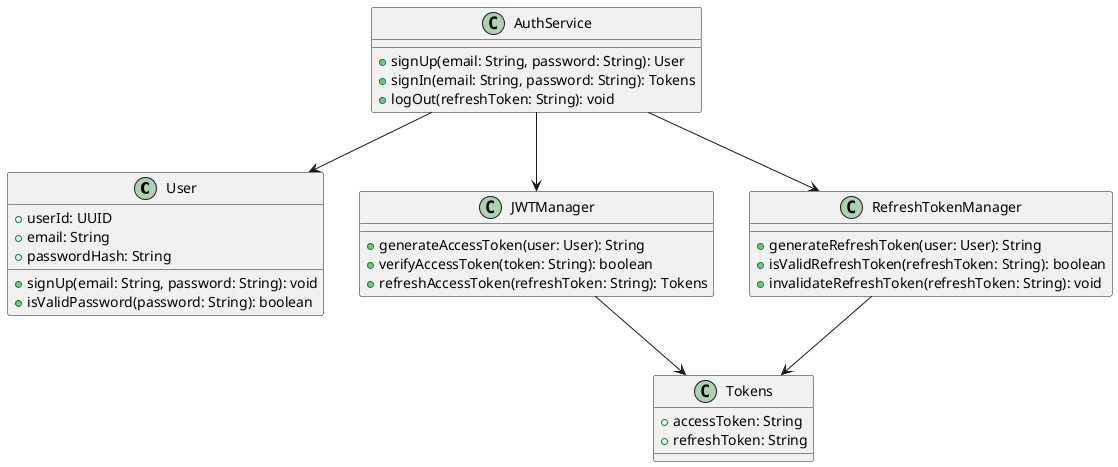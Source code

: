 @startuml

class User {
  +userId: UUID
  +email: String
  +passwordHash: String
  +signUp(email: String, password: String): void
  +isValidPassword(password: String): boolean
}

class AuthService {
  +signUp(email: String, password: String): User
  +signIn(email: String, password: String): Tokens
  +logOut(refreshToken: String): void
}

class JWTManager {
  +generateAccessToken(user: User): String
  +verifyAccessToken(token: String): boolean
  +refreshAccessToken(refreshToken: String): Tokens
}

class RefreshTokenManager {
  +generateRefreshToken(user: User): String
  +isValidRefreshToken(refreshToken: String): boolean
  +invalidateRefreshToken(refreshToken: String): void
}

class Tokens {
  +accessToken: String
  +refreshToken: String
}

AuthService --> User
AuthService --> JWTManager
AuthService --> RefreshTokenManager
JWTManager --> Tokens
RefreshTokenManager --> Tokens

@enduml

